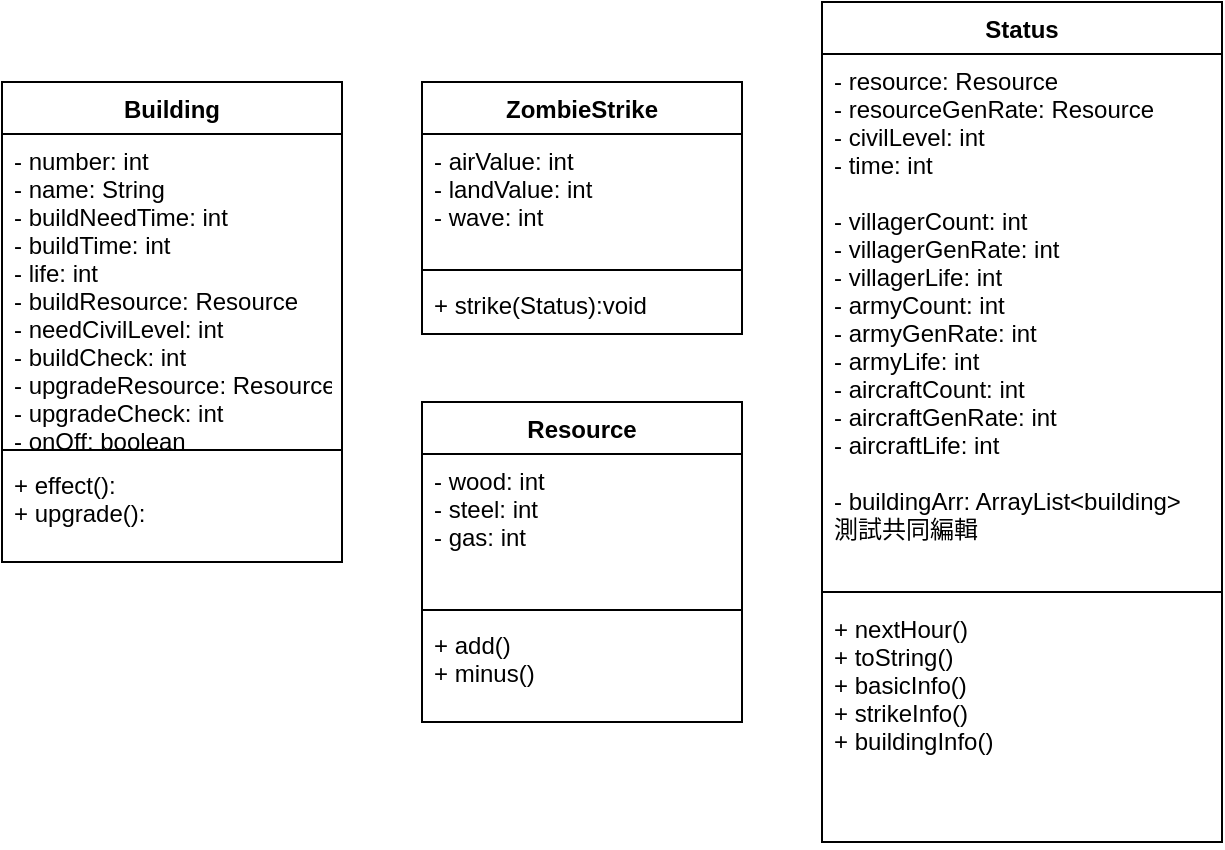 <mxfile version="15.2.7" type="github"><diagram id="rmZdrJviIowsdfpYq0d0" name="Page-1"><mxGraphModel dx="782" dy="436" grid="1" gridSize="10" guides="1" tooltips="1" connect="1" arrows="1" fold="1" page="1" pageScale="1.5" pageWidth="1169" pageHeight="826" background="none" math="0" shadow="0"><root><mxCell id="0" style=";html=1;"/><mxCell id="1" style=";html=1;" parent="0"/><mxCell id="BNqUCOeqH6lauc3ERUz3-1" value="Building" style="swimlane;fontStyle=1;align=center;verticalAlign=top;childLayout=stackLayout;horizontal=1;startSize=26;horizontalStack=0;resizeParent=1;resizeParentMax=0;resizeLast=0;collapsible=1;marginBottom=0;" parent="1" vertex="1"><mxGeometry x="30" y="80" width="170" height="240" as="geometry"/></mxCell><mxCell id="BNqUCOeqH6lauc3ERUz3-2" value="- number: int&#10;- name: String&#10;- buildNeedTime: int&#10;- buildTime: int&#10;- life: int&#10;- buildResource: Resource&#10;- needCivilLevel: int&#10;- buildCheck: int&#10;- upgradeResource: Resource&#10;- upgradeCheck: int&#10;- onOff: boolean" style="text;strokeColor=none;fillColor=none;align=left;verticalAlign=top;spacingLeft=4;spacingRight=4;overflow=hidden;rotatable=0;points=[[0,0.5],[1,0.5]];portConstraint=eastwest;" parent="BNqUCOeqH6lauc3ERUz3-1" vertex="1"><mxGeometry y="26" width="170" height="154" as="geometry"/></mxCell><mxCell id="BNqUCOeqH6lauc3ERUz3-3" value="" style="line;strokeWidth=1;fillColor=none;align=left;verticalAlign=middle;spacingTop=-1;spacingLeft=3;spacingRight=3;rotatable=0;labelPosition=right;points=[];portConstraint=eastwest;" parent="BNqUCOeqH6lauc3ERUz3-1" vertex="1"><mxGeometry y="180" width="170" height="8" as="geometry"/></mxCell><mxCell id="BNqUCOeqH6lauc3ERUz3-4" value="+ effect():&#10;+ upgrade():" style="text;strokeColor=none;fillColor=none;align=left;verticalAlign=top;spacingLeft=4;spacingRight=4;overflow=hidden;rotatable=0;points=[[0,0.5],[1,0.5]];portConstraint=eastwest;" parent="BNqUCOeqH6lauc3ERUz3-1" vertex="1"><mxGeometry y="188" width="170" height="52" as="geometry"/></mxCell><mxCell id="BNqUCOeqH6lauc3ERUz3-9" value="ZombieStrike" style="swimlane;fontStyle=1;align=center;verticalAlign=top;childLayout=stackLayout;horizontal=1;startSize=26;horizontalStack=0;resizeParent=1;resizeParentMax=0;resizeLast=0;collapsible=1;marginBottom=0;" parent="1" vertex="1"><mxGeometry x="240" y="80" width="160" height="126" as="geometry"/></mxCell><mxCell id="BNqUCOeqH6lauc3ERUz3-10" value="- airValue: int&#10;- landValue: int&#10;- wave: int" style="text;strokeColor=none;fillColor=none;align=left;verticalAlign=top;spacingLeft=4;spacingRight=4;overflow=hidden;rotatable=0;points=[[0,0.5],[1,0.5]];portConstraint=eastwest;" parent="BNqUCOeqH6lauc3ERUz3-9" vertex="1"><mxGeometry y="26" width="160" height="64" as="geometry"/></mxCell><mxCell id="BNqUCOeqH6lauc3ERUz3-11" value="" style="line;strokeWidth=1;fillColor=none;align=left;verticalAlign=middle;spacingTop=-1;spacingLeft=3;spacingRight=3;rotatable=0;labelPosition=right;points=[];portConstraint=eastwest;" parent="BNqUCOeqH6lauc3ERUz3-9" vertex="1"><mxGeometry y="90" width="160" height="8" as="geometry"/></mxCell><mxCell id="BNqUCOeqH6lauc3ERUz3-12" value="+ strike(Status):void" style="text;strokeColor=none;fillColor=none;align=left;verticalAlign=top;spacingLeft=4;spacingRight=4;overflow=hidden;rotatable=0;points=[[0,0.5],[1,0.5]];portConstraint=eastwest;" parent="BNqUCOeqH6lauc3ERUz3-9" vertex="1"><mxGeometry y="98" width="160" height="28" as="geometry"/></mxCell><mxCell id="BNqUCOeqH6lauc3ERUz3-13" value="Status" style="swimlane;fontStyle=1;align=center;verticalAlign=top;childLayout=stackLayout;horizontal=1;startSize=26;horizontalStack=0;resizeParent=1;resizeParentMax=0;resizeLast=0;collapsible=1;marginBottom=0;" parent="1" vertex="1"><mxGeometry x="440" y="40" width="200" height="420" as="geometry"/></mxCell><mxCell id="BNqUCOeqH6lauc3ERUz3-14" value="- resource: Resource&#10;- resourceGenRate: Resource&#10;- civilLevel: int&#10;- time: int&#10;&#10;- villagerCount: int&#10;- villagerGenRate: int&#10;- villagerLife: int&#10;- armyCount: int&#10;- armyGenRate: int&#10;- armyLife: int&#10;- aircraftCount: int&#10;- aircraftGenRate: int&#10;- aircraftLife: int&#10;&#10;- buildingArr: ArrayList&lt;building&gt;&#10;測試共同編輯" style="text;strokeColor=none;fillColor=none;align=left;verticalAlign=top;spacingLeft=4;spacingRight=4;overflow=hidden;rotatable=0;points=[[0,0.5],[1,0.5]];portConstraint=eastwest;" parent="BNqUCOeqH6lauc3ERUz3-13" vertex="1"><mxGeometry y="26" width="200" height="264" as="geometry"/></mxCell><mxCell id="BNqUCOeqH6lauc3ERUz3-15" value="" style="line;strokeWidth=1;fillColor=none;align=left;verticalAlign=middle;spacingTop=-1;spacingLeft=3;spacingRight=3;rotatable=0;labelPosition=right;points=[];portConstraint=eastwest;" parent="BNqUCOeqH6lauc3ERUz3-13" vertex="1"><mxGeometry y="290" width="200" height="10" as="geometry"/></mxCell><mxCell id="BNqUCOeqH6lauc3ERUz3-16" value="+ nextHour()&#10;+ toString()&#10;+ basicInfo()&#10;+ strikeInfo()&#10;+ buildingInfo()" style="text;strokeColor=none;fillColor=none;align=left;verticalAlign=top;spacingLeft=4;spacingRight=4;overflow=hidden;rotatable=0;points=[[0,0.5],[1,0.5]];portConstraint=eastwest;" parent="BNqUCOeqH6lauc3ERUz3-13" vertex="1"><mxGeometry y="300" width="200" height="120" as="geometry"/></mxCell><mxCell id="BNqUCOeqH6lauc3ERUz3-18" value="Resource" style="swimlane;fontStyle=1;align=center;verticalAlign=top;childLayout=stackLayout;horizontal=1;startSize=26;horizontalStack=0;resizeParent=1;resizeParentMax=0;resizeLast=0;collapsible=1;marginBottom=0;" parent="1" vertex="1"><mxGeometry x="240" y="240" width="160" height="160" as="geometry"/></mxCell><mxCell id="BNqUCOeqH6lauc3ERUz3-19" value="- wood: int&#10;- steel: int&#10;- gas: int" style="text;strokeColor=none;fillColor=none;align=left;verticalAlign=top;spacingLeft=4;spacingRight=4;overflow=hidden;rotatable=0;points=[[0,0.5],[1,0.5]];portConstraint=eastwest;" parent="BNqUCOeqH6lauc3ERUz3-18" vertex="1"><mxGeometry y="26" width="160" height="74" as="geometry"/></mxCell><mxCell id="BNqUCOeqH6lauc3ERUz3-20" value="" style="line;strokeWidth=1;fillColor=none;align=left;verticalAlign=middle;spacingTop=-1;spacingLeft=3;spacingRight=3;rotatable=0;labelPosition=right;points=[];portConstraint=eastwest;" parent="BNqUCOeqH6lauc3ERUz3-18" vertex="1"><mxGeometry y="100" width="160" height="8" as="geometry"/></mxCell><mxCell id="BNqUCOeqH6lauc3ERUz3-21" value="+ add()&#10;+ minus()" style="text;strokeColor=none;fillColor=none;align=left;verticalAlign=top;spacingLeft=4;spacingRight=4;overflow=hidden;rotatable=0;points=[[0,0.5],[1,0.5]];portConstraint=eastwest;" parent="BNqUCOeqH6lauc3ERUz3-18" vertex="1"><mxGeometry y="108" width="160" height="52" as="geometry"/></mxCell></root></mxGraphModel></diagram></mxfile>